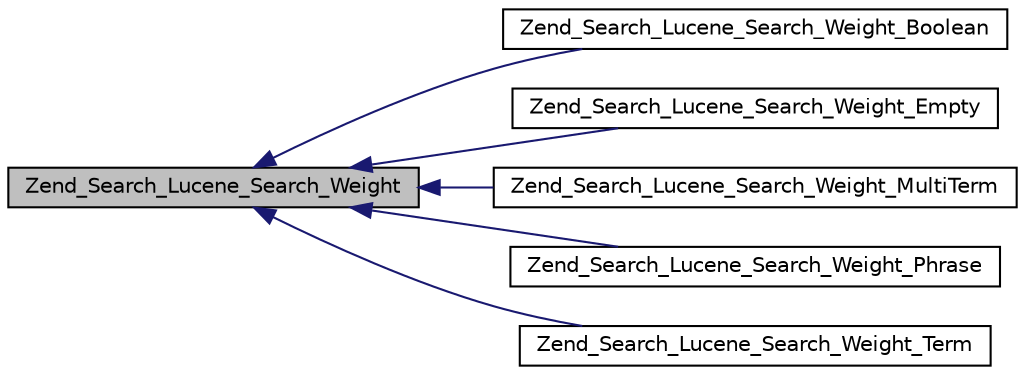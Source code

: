 digraph G
{
  edge [fontname="Helvetica",fontsize="10",labelfontname="Helvetica",labelfontsize="10"];
  node [fontname="Helvetica",fontsize="10",shape=record];
  rankdir="LR";
  Node1 [label="Zend_Search_Lucene_Search_Weight",height=0.2,width=0.4,color="black", fillcolor="grey75", style="filled" fontcolor="black"];
  Node1 -> Node2 [dir="back",color="midnightblue",fontsize="10",style="solid",fontname="Helvetica"];
  Node2 [label="Zend_Search_Lucene_Search_Weight_Boolean",height=0.2,width=0.4,color="black", fillcolor="white", style="filled",URL="$class_zend___search___lucene___search___weight___boolean.html"];
  Node1 -> Node3 [dir="back",color="midnightblue",fontsize="10",style="solid",fontname="Helvetica"];
  Node3 [label="Zend_Search_Lucene_Search_Weight_Empty",height=0.2,width=0.4,color="black", fillcolor="white", style="filled",URL="$class_zend___search___lucene___search___weight___empty.html"];
  Node1 -> Node4 [dir="back",color="midnightblue",fontsize="10",style="solid",fontname="Helvetica"];
  Node4 [label="Zend_Search_Lucene_Search_Weight_MultiTerm",height=0.2,width=0.4,color="black", fillcolor="white", style="filled",URL="$class_zend___search___lucene___search___weight___multi_term.html"];
  Node1 -> Node5 [dir="back",color="midnightblue",fontsize="10",style="solid",fontname="Helvetica"];
  Node5 [label="Zend_Search_Lucene_Search_Weight_Phrase",height=0.2,width=0.4,color="black", fillcolor="white", style="filled",URL="$class_zend___search___lucene___search___weight___phrase.html"];
  Node1 -> Node6 [dir="back",color="midnightblue",fontsize="10",style="solid",fontname="Helvetica"];
  Node6 [label="Zend_Search_Lucene_Search_Weight_Term",height=0.2,width=0.4,color="black", fillcolor="white", style="filled",URL="$class_zend___search___lucene___search___weight___term.html"];
}
